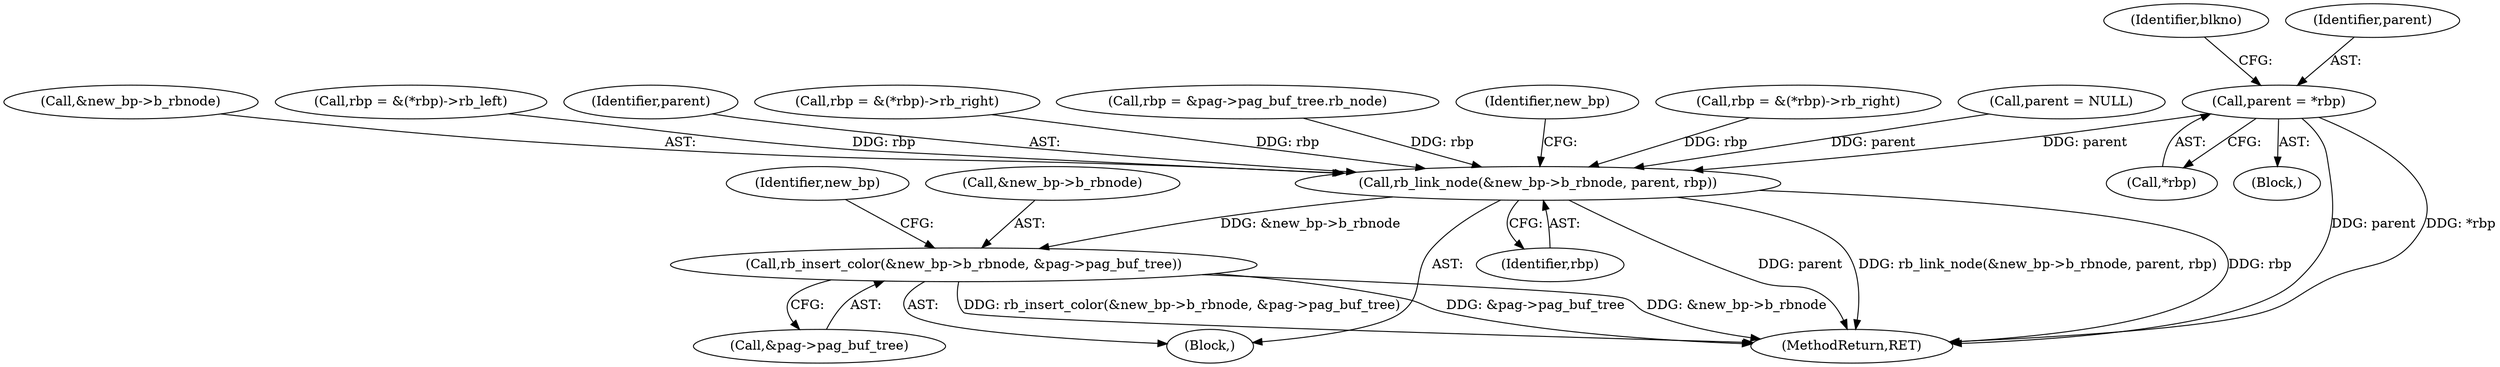 digraph "0_linux_eb178619f930fa2ba2348de332a1ff1c66a31424@pointer" {
"1000236" [label="(Call,parent = *rbp)"];
"1000299" [label="(Call,rb_link_node(&new_bp->b_rbnode, parent, rbp))"];
"1000306" [label="(Call,rb_insert_color(&new_bp->b_rbnode, &pag->pag_buf_tree))"];
"1000242" [label="(Identifier,blkno)"];
"1000237" [label="(Identifier,parent)"];
"1000218" [label="(Call,rbp = &pag->pag_buf_tree.rb_node)"];
"1000298" [label="(Block,)"];
"1000311" [label="(Call,&pag->pag_buf_tree)"];
"1000317" [label="(Identifier,new_bp)"];
"1000235" [label="(Block,)"];
"1000309" [label="(Identifier,new_bp)"];
"1000260" [label="(Call,rbp = &(*rbp)->rb_right)"];
"1000226" [label="(Call,parent = NULL)"];
"1000307" [label="(Call,&new_bp->b_rbnode)"];
"1000306" [label="(Call,rb_insert_color(&new_bp->b_rbnode, &pag->pag_buf_tree))"];
"1000300" [label="(Call,&new_bp->b_rbnode)"];
"1000238" [label="(Call,*rbp)"];
"1000246" [label="(Call,rbp = &(*rbp)->rb_left)"];
"1000304" [label="(Identifier,parent)"];
"1000236" [label="(Call,parent = *rbp)"];
"1000299" [label="(Call,rb_link_node(&new_bp->b_rbnode, parent, rbp))"];
"1000305" [label="(Identifier,rbp)"];
"1000407" [label="(MethodReturn,RET)"];
"1000282" [label="(Call,rbp = &(*rbp)->rb_right)"];
"1000236" -> "1000235"  [label="AST: "];
"1000236" -> "1000238"  [label="CFG: "];
"1000237" -> "1000236"  [label="AST: "];
"1000238" -> "1000236"  [label="AST: "];
"1000242" -> "1000236"  [label="CFG: "];
"1000236" -> "1000407"  [label="DDG: parent"];
"1000236" -> "1000407"  [label="DDG: *rbp"];
"1000236" -> "1000299"  [label="DDG: parent"];
"1000299" -> "1000298"  [label="AST: "];
"1000299" -> "1000305"  [label="CFG: "];
"1000300" -> "1000299"  [label="AST: "];
"1000304" -> "1000299"  [label="AST: "];
"1000305" -> "1000299"  [label="AST: "];
"1000309" -> "1000299"  [label="CFG: "];
"1000299" -> "1000407"  [label="DDG: parent"];
"1000299" -> "1000407"  [label="DDG: rb_link_node(&new_bp->b_rbnode, parent, rbp)"];
"1000299" -> "1000407"  [label="DDG: rbp"];
"1000226" -> "1000299"  [label="DDG: parent"];
"1000218" -> "1000299"  [label="DDG: rbp"];
"1000260" -> "1000299"  [label="DDG: rbp"];
"1000282" -> "1000299"  [label="DDG: rbp"];
"1000246" -> "1000299"  [label="DDG: rbp"];
"1000299" -> "1000306"  [label="DDG: &new_bp->b_rbnode"];
"1000306" -> "1000298"  [label="AST: "];
"1000306" -> "1000311"  [label="CFG: "];
"1000307" -> "1000306"  [label="AST: "];
"1000311" -> "1000306"  [label="AST: "];
"1000317" -> "1000306"  [label="CFG: "];
"1000306" -> "1000407"  [label="DDG: &pag->pag_buf_tree"];
"1000306" -> "1000407"  [label="DDG: &new_bp->b_rbnode"];
"1000306" -> "1000407"  [label="DDG: rb_insert_color(&new_bp->b_rbnode, &pag->pag_buf_tree)"];
}

